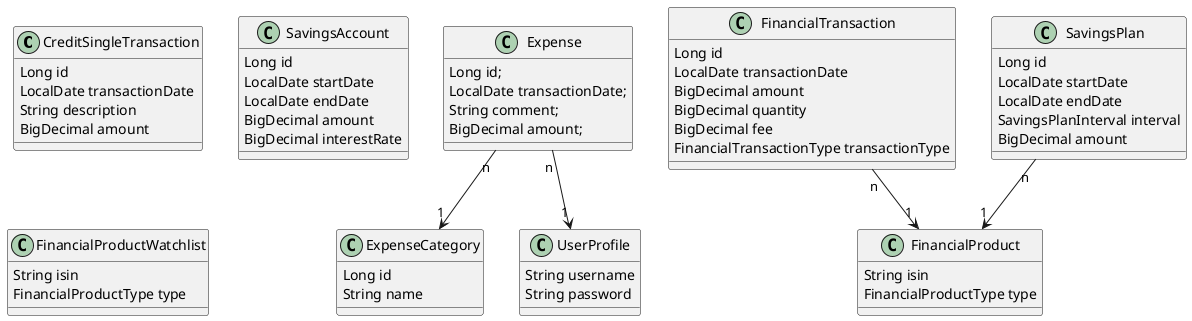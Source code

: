 @startuml
class CreditSingleTransaction {
  Long id
  LocalDate transactionDate
  String description
  BigDecimal amount
}

class ExpenseCategory {
  Long id
  String name
}

class UserProfile {
  String username
  String password
}

class Expense {
  Long id;
  LocalDate transactionDate;
  String comment;
  BigDecimal amount;
}


class SavingsAccount {
  Long id
  LocalDate startDate
  LocalDate endDate
  BigDecimal amount
  BigDecimal interestRate
}

class FinancialProduct {
  String isin
  FinancialProductType type
}

class FinancialProductWatchlist {
  String isin
  FinancialProductType type
}

class FinancialTransaction {
  Long id
  LocalDate transactionDate
  BigDecimal amount
  BigDecimal quantity
  BigDecimal fee
  FinancialTransactionType transactionType
}

class SavingsPlan {
  Long id
  LocalDate startDate
  LocalDate endDate
  SavingsPlanInterval interval
  BigDecimal amount
}

Expense "n" --> "1" ExpenseCategory
Expense "n" --> "1" UserProfile
FinancialTransaction "n" --> "1" FinancialProduct
SavingsPlan "n" --> "1" FinancialProduct
@enduml